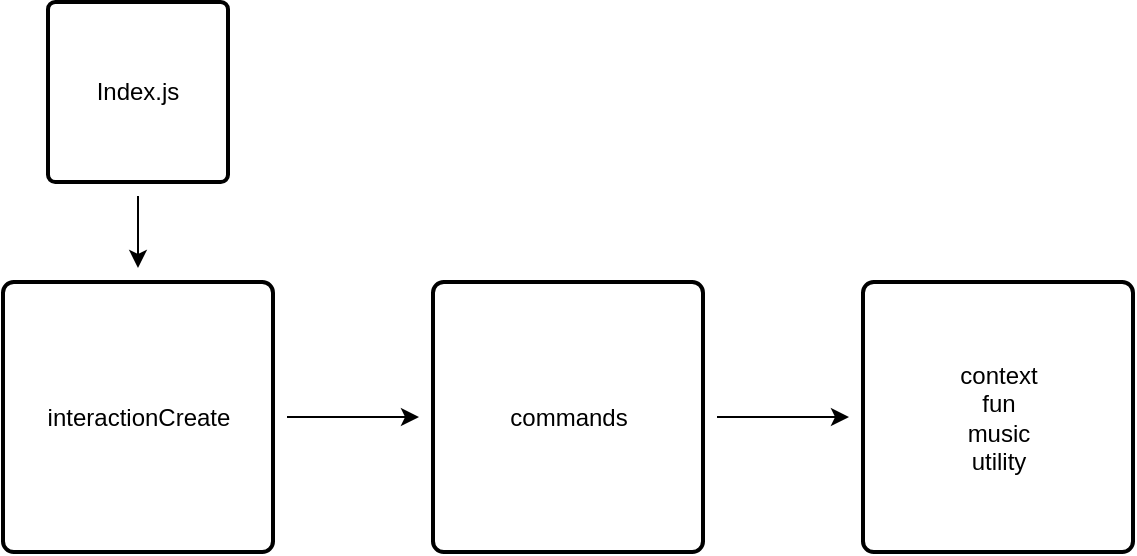 <mxfile version="24.6.2" type="github">
  <diagram name="Page-1" id="j5V1svPYfubbyJaeF9do">
    <mxGraphModel dx="2214" dy="1897" grid="1" gridSize="10" guides="1" tooltips="1" connect="1" arrows="1" fold="1" page="1" pageScale="1" pageWidth="850" pageHeight="1100" math="0" shadow="0">
      <root>
        <mxCell id="0" />
        <mxCell id="1" parent="0" />
        <mxCell id="RZE9pD2UlzJPKSMfHfjx-4" value="" style="edgeStyle=orthogonalEdgeStyle;rounded=0;orthogonalLoop=1;jettySize=auto;html=1;" edge="1" parent="1" source="RZE9pD2UlzJPKSMfHfjx-1" target="RZE9pD2UlzJPKSMfHfjx-3">
          <mxGeometry relative="1" as="geometry" />
        </mxCell>
        <mxCell id="RZE9pD2UlzJPKSMfHfjx-1" value="Index.js" style="whiteSpace=wrap;html=1;aspect=fixed;verticalAlign=middle;direction=east;perimeterSpacing=7;strokeWidth=2;rounded=1;arcSize=4;" vertex="1" parent="1">
          <mxGeometry x="-630" y="-1080" width="90" height="90" as="geometry" />
        </mxCell>
        <mxCell id="RZE9pD2UlzJPKSMfHfjx-6" value="" style="edgeStyle=orthogonalEdgeStyle;rounded=0;orthogonalLoop=1;jettySize=auto;html=1;" edge="1" parent="1" source="RZE9pD2UlzJPKSMfHfjx-3" target="RZE9pD2UlzJPKSMfHfjx-5">
          <mxGeometry relative="1" as="geometry" />
        </mxCell>
        <mxCell id="RZE9pD2UlzJPKSMfHfjx-3" value="interactionCreate" style="whiteSpace=wrap;html=1;aspect=fixed;verticalAlign=middle;direction=east;perimeterSpacing=7;strokeWidth=2;rounded=1;arcSize=4;" vertex="1" parent="1">
          <mxGeometry x="-652.5" y="-940" width="135" height="135" as="geometry" />
        </mxCell>
        <mxCell id="RZE9pD2UlzJPKSMfHfjx-8" value="" style="edgeStyle=orthogonalEdgeStyle;rounded=0;orthogonalLoop=1;jettySize=auto;html=1;" edge="1" parent="1" source="RZE9pD2UlzJPKSMfHfjx-5" target="RZE9pD2UlzJPKSMfHfjx-7">
          <mxGeometry relative="1" as="geometry" />
        </mxCell>
        <mxCell id="RZE9pD2UlzJPKSMfHfjx-5" value="commands" style="whiteSpace=wrap;html=1;aspect=fixed;verticalAlign=middle;direction=east;perimeterSpacing=7;strokeWidth=2;rounded=1;arcSize=4;" vertex="1" parent="1">
          <mxGeometry x="-437.5" y="-940" width="135" height="135" as="geometry" />
        </mxCell>
        <mxCell id="RZE9pD2UlzJPKSMfHfjx-7" value="context&lt;div&gt;fun&lt;br&gt;&lt;/div&gt;&lt;div&gt;music&lt;br&gt;&lt;/div&gt;&lt;div&gt;utility&lt;br&gt;&lt;/div&gt;" style="whiteSpace=wrap;html=1;aspect=fixed;verticalAlign=middle;direction=east;perimeterSpacing=7;strokeWidth=2;rounded=1;arcSize=4;" vertex="1" parent="1">
          <mxGeometry x="-222.5" y="-940" width="135" height="135" as="geometry" />
        </mxCell>
      </root>
    </mxGraphModel>
  </diagram>
</mxfile>

